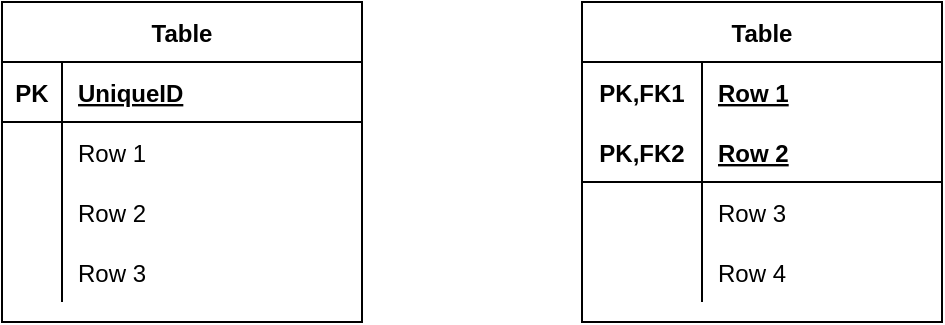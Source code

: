 <mxfile version="13.9.2" type="device"><diagram id="p_MRuwoNQC4q3uiMjHrS" name="ページ1"><mxGraphModel dx="946" dy="591" grid="1" gridSize="10" guides="1" tooltips="1" connect="1" arrows="1" fold="1" page="1" pageScale="1" pageWidth="827" pageHeight="1169" math="0" shadow="0"><root><mxCell id="0"/><mxCell id="1" parent="0"/><mxCell id="FFlKE6dSugsFwmO2qjq4-1" value="Table" style="shape=table;startSize=30;container=1;collapsible=1;childLayout=tableLayout;fixedRows=1;rowLines=0;fontStyle=1;align=center;resizeLast=1;" vertex="1" parent="1"><mxGeometry x="140" y="170" width="180" height="160" as="geometry"/></mxCell><mxCell id="FFlKE6dSugsFwmO2qjq4-2" value="" style="shape=partialRectangle;collapsible=0;dropTarget=0;pointerEvents=0;fillColor=none;top=0;left=0;bottom=1;right=0;points=[[0,0.5],[1,0.5]];portConstraint=eastwest;" vertex="1" parent="FFlKE6dSugsFwmO2qjq4-1"><mxGeometry y="30" width="180" height="30" as="geometry"/></mxCell><mxCell id="FFlKE6dSugsFwmO2qjq4-3" value="PK" style="shape=partialRectangle;connectable=0;fillColor=none;top=0;left=0;bottom=0;right=0;fontStyle=1;overflow=hidden;" vertex="1" parent="FFlKE6dSugsFwmO2qjq4-2"><mxGeometry width="30" height="30" as="geometry"/></mxCell><mxCell id="FFlKE6dSugsFwmO2qjq4-4" value="UniqueID" style="shape=partialRectangle;connectable=0;fillColor=none;top=0;left=0;bottom=0;right=0;align=left;spacingLeft=6;fontStyle=5;overflow=hidden;" vertex="1" parent="FFlKE6dSugsFwmO2qjq4-2"><mxGeometry x="30" width="150" height="30" as="geometry"/></mxCell><mxCell id="FFlKE6dSugsFwmO2qjq4-5" value="" style="shape=partialRectangle;collapsible=0;dropTarget=0;pointerEvents=0;fillColor=none;top=0;left=0;bottom=0;right=0;points=[[0,0.5],[1,0.5]];portConstraint=eastwest;" vertex="1" parent="FFlKE6dSugsFwmO2qjq4-1"><mxGeometry y="60" width="180" height="30" as="geometry"/></mxCell><mxCell id="FFlKE6dSugsFwmO2qjq4-6" value="" style="shape=partialRectangle;connectable=0;fillColor=none;top=0;left=0;bottom=0;right=0;editable=1;overflow=hidden;" vertex="1" parent="FFlKE6dSugsFwmO2qjq4-5"><mxGeometry width="30" height="30" as="geometry"/></mxCell><mxCell id="FFlKE6dSugsFwmO2qjq4-7" value="Row 1" style="shape=partialRectangle;connectable=0;fillColor=none;top=0;left=0;bottom=0;right=0;align=left;spacingLeft=6;overflow=hidden;" vertex="1" parent="FFlKE6dSugsFwmO2qjq4-5"><mxGeometry x="30" width="150" height="30" as="geometry"/></mxCell><mxCell id="FFlKE6dSugsFwmO2qjq4-8" value="" style="shape=partialRectangle;collapsible=0;dropTarget=0;pointerEvents=0;fillColor=none;top=0;left=0;bottom=0;right=0;points=[[0,0.5],[1,0.5]];portConstraint=eastwest;" vertex="1" parent="FFlKE6dSugsFwmO2qjq4-1"><mxGeometry y="90" width="180" height="30" as="geometry"/></mxCell><mxCell id="FFlKE6dSugsFwmO2qjq4-9" value="" style="shape=partialRectangle;connectable=0;fillColor=none;top=0;left=0;bottom=0;right=0;editable=1;overflow=hidden;" vertex="1" parent="FFlKE6dSugsFwmO2qjq4-8"><mxGeometry width="30" height="30" as="geometry"/></mxCell><mxCell id="FFlKE6dSugsFwmO2qjq4-10" value="Row 2" style="shape=partialRectangle;connectable=0;fillColor=none;top=0;left=0;bottom=0;right=0;align=left;spacingLeft=6;overflow=hidden;" vertex="1" parent="FFlKE6dSugsFwmO2qjq4-8"><mxGeometry x="30" width="150" height="30" as="geometry"/></mxCell><mxCell id="FFlKE6dSugsFwmO2qjq4-11" value="" style="shape=partialRectangle;collapsible=0;dropTarget=0;pointerEvents=0;fillColor=none;top=0;left=0;bottom=0;right=0;points=[[0,0.5],[1,0.5]];portConstraint=eastwest;" vertex="1" parent="FFlKE6dSugsFwmO2qjq4-1"><mxGeometry y="120" width="180" height="30" as="geometry"/></mxCell><mxCell id="FFlKE6dSugsFwmO2qjq4-12" value="" style="shape=partialRectangle;connectable=0;fillColor=none;top=0;left=0;bottom=0;right=0;editable=1;overflow=hidden;" vertex="1" parent="FFlKE6dSugsFwmO2qjq4-11"><mxGeometry width="30" height="30" as="geometry"/></mxCell><mxCell id="FFlKE6dSugsFwmO2qjq4-13" value="Row 3" style="shape=partialRectangle;connectable=0;fillColor=none;top=0;left=0;bottom=0;right=0;align=left;spacingLeft=6;overflow=hidden;" vertex="1" parent="FFlKE6dSugsFwmO2qjq4-11"><mxGeometry x="30" width="150" height="30" as="geometry"/></mxCell><mxCell id="FFlKE6dSugsFwmO2qjq4-14" value="Table" style="shape=table;startSize=30;container=1;collapsible=1;childLayout=tableLayout;fixedRows=1;rowLines=0;fontStyle=1;align=center;resizeLast=1;" vertex="1" parent="1"><mxGeometry x="430" y="170" width="180" height="160" as="geometry"/></mxCell><mxCell id="FFlKE6dSugsFwmO2qjq4-15" value="" style="shape=partialRectangle;collapsible=0;dropTarget=0;pointerEvents=0;fillColor=none;top=0;left=0;bottom=0;right=0;points=[[0,0.5],[1,0.5]];portConstraint=eastwest;" vertex="1" parent="FFlKE6dSugsFwmO2qjq4-14"><mxGeometry y="30" width="180" height="30" as="geometry"/></mxCell><mxCell id="FFlKE6dSugsFwmO2qjq4-16" value="PK,FK1" style="shape=partialRectangle;connectable=0;fillColor=none;top=0;left=0;bottom=0;right=0;fontStyle=1;overflow=hidden;" vertex="1" parent="FFlKE6dSugsFwmO2qjq4-15"><mxGeometry width="60" height="30" as="geometry"/></mxCell><mxCell id="FFlKE6dSugsFwmO2qjq4-17" value="Row 1" style="shape=partialRectangle;connectable=0;fillColor=none;top=0;left=0;bottom=0;right=0;align=left;spacingLeft=6;fontStyle=5;overflow=hidden;" vertex="1" parent="FFlKE6dSugsFwmO2qjq4-15"><mxGeometry x="60" width="120" height="30" as="geometry"/></mxCell><mxCell id="FFlKE6dSugsFwmO2qjq4-18" value="" style="shape=partialRectangle;collapsible=0;dropTarget=0;pointerEvents=0;fillColor=none;top=0;left=0;bottom=1;right=0;points=[[0,0.5],[1,0.5]];portConstraint=eastwest;" vertex="1" parent="FFlKE6dSugsFwmO2qjq4-14"><mxGeometry y="60" width="180" height="30" as="geometry"/></mxCell><mxCell id="FFlKE6dSugsFwmO2qjq4-19" value="PK,FK2" style="shape=partialRectangle;connectable=0;fillColor=none;top=0;left=0;bottom=0;right=0;fontStyle=1;overflow=hidden;" vertex="1" parent="FFlKE6dSugsFwmO2qjq4-18"><mxGeometry width="60" height="30" as="geometry"/></mxCell><mxCell id="FFlKE6dSugsFwmO2qjq4-20" value="Row 2" style="shape=partialRectangle;connectable=0;fillColor=none;top=0;left=0;bottom=0;right=0;align=left;spacingLeft=6;fontStyle=5;overflow=hidden;" vertex="1" parent="FFlKE6dSugsFwmO2qjq4-18"><mxGeometry x="60" width="120" height="30" as="geometry"/></mxCell><mxCell id="FFlKE6dSugsFwmO2qjq4-21" value="" style="shape=partialRectangle;collapsible=0;dropTarget=0;pointerEvents=0;fillColor=none;top=0;left=0;bottom=0;right=0;points=[[0,0.5],[1,0.5]];portConstraint=eastwest;" vertex="1" parent="FFlKE6dSugsFwmO2qjq4-14"><mxGeometry y="90" width="180" height="30" as="geometry"/></mxCell><mxCell id="FFlKE6dSugsFwmO2qjq4-22" value="" style="shape=partialRectangle;connectable=0;fillColor=none;top=0;left=0;bottom=0;right=0;editable=1;overflow=hidden;" vertex="1" parent="FFlKE6dSugsFwmO2qjq4-21"><mxGeometry width="60" height="30" as="geometry"/></mxCell><mxCell id="FFlKE6dSugsFwmO2qjq4-23" value="Row 3" style="shape=partialRectangle;connectable=0;fillColor=none;top=0;left=0;bottom=0;right=0;align=left;spacingLeft=6;overflow=hidden;" vertex="1" parent="FFlKE6dSugsFwmO2qjq4-21"><mxGeometry x="60" width="120" height="30" as="geometry"/></mxCell><mxCell id="FFlKE6dSugsFwmO2qjq4-24" value="" style="shape=partialRectangle;collapsible=0;dropTarget=0;pointerEvents=0;fillColor=none;top=0;left=0;bottom=0;right=0;points=[[0,0.5],[1,0.5]];portConstraint=eastwest;" vertex="1" parent="FFlKE6dSugsFwmO2qjq4-14"><mxGeometry y="120" width="180" height="30" as="geometry"/></mxCell><mxCell id="FFlKE6dSugsFwmO2qjq4-25" value="" style="shape=partialRectangle;connectable=0;fillColor=none;top=0;left=0;bottom=0;right=0;editable=1;overflow=hidden;" vertex="1" parent="FFlKE6dSugsFwmO2qjq4-24"><mxGeometry width="60" height="30" as="geometry"/></mxCell><mxCell id="FFlKE6dSugsFwmO2qjq4-26" value="Row 4" style="shape=partialRectangle;connectable=0;fillColor=none;top=0;left=0;bottom=0;right=0;align=left;spacingLeft=6;overflow=hidden;" vertex="1" parent="FFlKE6dSugsFwmO2qjq4-24"><mxGeometry x="60" width="120" height="30" as="geometry"/></mxCell></root></mxGraphModel></diagram></mxfile>